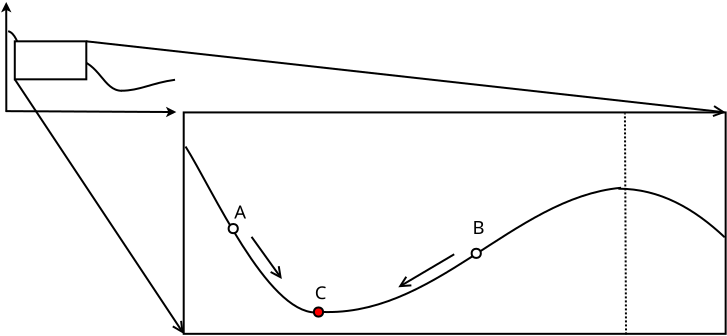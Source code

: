 <?xml version="1.0" encoding="UTF-8"?>
<dia:diagram xmlns:dia="http://www.lysator.liu.se/~alla/dia/">
  <dia:layer name="Background" visible="true" active="true">
    <dia:object type="Standard - Line" version="0" id="O0">
      <dia:attribute name="obj_pos">
        <dia:point val="6.442,12.989"/>
      </dia:attribute>
      <dia:attribute name="obj_bb">
        <dia:rectangle val="6.176,7.385;6.7,13.039"/>
      </dia:attribute>
      <dia:attribute name="conn_endpoints">
        <dia:point val="6.442,12.989"/>
        <dia:point val="6.438,7.496"/>
      </dia:attribute>
      <dia:attribute name="numcp">
        <dia:int val="1"/>
      </dia:attribute>
      <dia:attribute name="end_arrow">
        <dia:enum val="22"/>
      </dia:attribute>
      <dia:attribute name="end_arrow_length">
        <dia:real val="0.3"/>
      </dia:attribute>
      <dia:attribute name="end_arrow_width">
        <dia:real val="0.3"/>
      </dia:attribute>
    </dia:object>
    <dia:object type="Standard - Line" version="0" id="O1">
      <dia:attribute name="obj_pos">
        <dia:point val="6.415,12.953"/>
      </dia:attribute>
      <dia:attribute name="obj_bb">
        <dia:rectangle val="6.365,12.734;15.055,13.258"/>
      </dia:attribute>
      <dia:attribute name="conn_endpoints">
        <dia:point val="6.415,12.953"/>
        <dia:point val="14.943,12.998"/>
      </dia:attribute>
      <dia:attribute name="numcp">
        <dia:int val="1"/>
      </dia:attribute>
      <dia:attribute name="end_arrow">
        <dia:enum val="22"/>
      </dia:attribute>
      <dia:attribute name="end_arrow_length">
        <dia:real val="0.3"/>
      </dia:attribute>
      <dia:attribute name="end_arrow_width">
        <dia:real val="0.3"/>
      </dia:attribute>
    </dia:object>
    <dia:object type="Standard - BezierLine" version="0" id="O2">
      <dia:attribute name="obj_pos">
        <dia:point val="6.534,8.954"/>
      </dia:attribute>
      <dia:attribute name="obj_bb">
        <dia:rectangle val="6.472,8.893;8.213,11.034"/>
      </dia:attribute>
      <dia:attribute name="bez_points">
        <dia:point val="6.534,8.954"/>
        <dia:point val="7.233,9.149"/>
        <dia:point val="7.073,10.96"/>
        <dia:point val="8.161,10.983"/>
      </dia:attribute>
      <dia:attribute name="corner_types">
        <dia:enum val="0"/>
        <dia:enum val="0"/>
      </dia:attribute>
    </dia:object>
    <dia:object type="Standard - BezierLine" version="0" id="O3">
      <dia:attribute name="obj_pos">
        <dia:point val="8.146,10.981"/>
      </dia:attribute>
      <dia:attribute name="obj_bb">
        <dia:rectangle val="8.096,10.289;9.938,11.031"/>
      </dia:attribute>
      <dia:attribute name="bez_points">
        <dia:point val="8.146,10.981"/>
        <dia:point val="8.724,10.981"/>
        <dia:point val="9.31,10.339"/>
        <dia:point val="9.888,10.339"/>
      </dia:attribute>
      <dia:attribute name="corner_types">
        <dia:enum val="0"/>
        <dia:enum val="0"/>
      </dia:attribute>
    </dia:object>
    <dia:object type="Standard - BezierLine" version="0" id="O4">
      <dia:attribute name="obj_pos">
        <dia:point val="9.877,10.351"/>
      </dia:attribute>
      <dia:attribute name="obj_bb">
        <dia:rectangle val="9.821,10.294;12.269,11.985"/>
      </dia:attribute>
      <dia:attribute name="bez_points">
        <dia:point val="9.877,10.351"/>
        <dia:point val="11.119,10.513"/>
        <dia:point val="11.279,11.935"/>
        <dia:point val="12.219,11.935"/>
      </dia:attribute>
      <dia:attribute name="corner_types">
        <dia:enum val="0"/>
        <dia:enum val="0"/>
      </dia:attribute>
    </dia:object>
    <dia:object type="Standard - BezierLine" version="0" id="O5">
      <dia:attribute name="obj_pos">
        <dia:point val="12.192,11.932"/>
      </dia:attribute>
      <dia:attribute name="obj_bb">
        <dia:rectangle val="12.142,11.328;14.935,11.982"/>
      </dia:attribute>
      <dia:attribute name="bez_points">
        <dia:point val="12.192,11.932"/>
        <dia:point val="13.105,11.932"/>
        <dia:point val="13.709,11.545"/>
        <dia:point val="14.879,11.384"/>
      </dia:attribute>
      <dia:attribute name="corner_types">
        <dia:enum val="0"/>
        <dia:enum val="0"/>
      </dia:attribute>
    </dia:object>
    <dia:object type="Flowchart - Box" version="0" id="O6">
      <dia:attribute name="obj_pos">
        <dia:point val="6.866,9.462"/>
      </dia:attribute>
      <dia:attribute name="obj_bb">
        <dia:rectangle val="6.816,9.412;10.492,11.412"/>
      </dia:attribute>
      <dia:attribute name="elem_corner">
        <dia:point val="6.866,9.462"/>
      </dia:attribute>
      <dia:attribute name="elem_width">
        <dia:real val="3.576"/>
      </dia:attribute>
      <dia:attribute name="elem_height">
        <dia:real val="1.9"/>
      </dia:attribute>
      <dia:attribute name="border_width">
        <dia:real val="0.1"/>
      </dia:attribute>
      <dia:attribute name="show_background">
        <dia:boolean val="false"/>
      </dia:attribute>
      <dia:attribute name="padding">
        <dia:real val="0.5"/>
      </dia:attribute>
      <dia:attribute name="text">
        <dia:composite type="text">
          <dia:attribute name="string">
            <dia:string>##</dia:string>
          </dia:attribute>
          <dia:attribute name="font">
            <dia:font family="sans" style="0" name="Helvetica"/>
          </dia:attribute>
          <dia:attribute name="height">
            <dia:real val="0.8"/>
          </dia:attribute>
          <dia:attribute name="pos">
            <dia:point val="8.654,10.607"/>
          </dia:attribute>
          <dia:attribute name="color">
            <dia:color val="#000000"/>
          </dia:attribute>
          <dia:attribute name="alignment">
            <dia:enum val="1"/>
          </dia:attribute>
        </dia:composite>
      </dia:attribute>
    </dia:object>
    <dia:object type="Flowchart - Box" version="0" id="O7">
      <dia:attribute name="obj_pos">
        <dia:point val="15.312,13.017"/>
      </dia:attribute>
      <dia:attribute name="obj_bb">
        <dia:rectangle val="15.262,12.967;42.459,24.137"/>
      </dia:attribute>
      <dia:attribute name="elem_corner">
        <dia:point val="15.312,13.017"/>
      </dia:attribute>
      <dia:attribute name="elem_width">
        <dia:real val="27.097"/>
      </dia:attribute>
      <dia:attribute name="elem_height">
        <dia:real val="11.07"/>
      </dia:attribute>
      <dia:attribute name="border_width">
        <dia:real val="0.1"/>
      </dia:attribute>
      <dia:attribute name="show_background">
        <dia:boolean val="false"/>
      </dia:attribute>
      <dia:attribute name="padding">
        <dia:real val="0.5"/>
      </dia:attribute>
      <dia:attribute name="text">
        <dia:composite type="text">
          <dia:attribute name="string">
            <dia:string>##</dia:string>
          </dia:attribute>
          <dia:attribute name="font">
            <dia:font family="sans" style="0" name="Helvetica"/>
          </dia:attribute>
          <dia:attribute name="height">
            <dia:real val="0.8"/>
          </dia:attribute>
          <dia:attribute name="pos">
            <dia:point val="28.86,18.747"/>
          </dia:attribute>
          <dia:attribute name="color">
            <dia:color val="#000000"/>
          </dia:attribute>
          <dia:attribute name="alignment">
            <dia:enum val="1"/>
          </dia:attribute>
        </dia:composite>
      </dia:attribute>
    </dia:object>
    <dia:object type="Standard - Line" version="0" id="O8">
      <dia:attribute name="obj_pos">
        <dia:point val="6.866,11.362"/>
      </dia:attribute>
      <dia:attribute name="obj_bb">
        <dia:rectangle val="6.797,11.292;15.381,24.18"/>
      </dia:attribute>
      <dia:attribute name="conn_endpoints">
        <dia:point val="6.866,11.362"/>
        <dia:point val="15.312,24.087"/>
      </dia:attribute>
      <dia:attribute name="numcp">
        <dia:int val="1"/>
      </dia:attribute>
      <dia:attribute name="end_arrow">
        <dia:enum val="1"/>
      </dia:attribute>
      <dia:attribute name="end_arrow_length">
        <dia:real val="0.5"/>
      </dia:attribute>
      <dia:attribute name="end_arrow_width">
        <dia:real val="0.5"/>
      </dia:attribute>
      <dia:connections>
        <dia:connection handle="0" to="O6" connection="11"/>
        <dia:connection handle="1" to="O7" connection="11"/>
      </dia:connections>
    </dia:object>
    <dia:object type="Standard - BezierLine" version="0" id="O9">
      <dia:attribute name="obj_pos">
        <dia:point val="28.86,18.552"/>
      </dia:attribute>
      <dia:attribute name="obj_bb">
        <dia:rectangle val="28.86,18.552;28.86,18.552"/>
      </dia:attribute>
      <dia:attribute name="bez_points">
        <dia:point val="28.86,18.552"/>
        <dia:point val="28.86,18.552"/>
        <dia:point val="28.86,18.552"/>
        <dia:point val="28.86,18.552"/>
      </dia:attribute>
      <dia:attribute name="corner_types">
        <dia:enum val="0"/>
        <dia:enum val="0"/>
      </dia:attribute>
      <dia:connections>
        <dia:connection handle="0" to="O7" connection="16"/>
        <dia:connection handle="3" to="O7" connection="16"/>
      </dia:connections>
    </dia:object>
    <dia:object type="Standard - BezierLine" version="0" id="O10">
      <dia:attribute name="obj_pos">
        <dia:point val="15.403,14.722"/>
      </dia:attribute>
      <dia:attribute name="obj_bb">
        <dia:rectangle val="15.334,14.653;21.964,23.071"/>
      </dia:attribute>
      <dia:attribute name="bez_points">
        <dia:point val="15.403,14.722"/>
        <dia:point val="16.733,16.831"/>
        <dia:point val="19.478,23.021"/>
        <dia:point val="21.914,23.021"/>
      </dia:attribute>
      <dia:attribute name="corner_types">
        <dia:enum val="0"/>
        <dia:enum val="0"/>
      </dia:attribute>
    </dia:object>
    <dia:object type="Standard - BezierLine" version="0" id="O11">
      <dia:attribute name="obj_pos">
        <dia:point val="21.914,22.975"/>
      </dia:attribute>
      <dia:attribute name="obj_bb">
        <dia:rectangle val="21.86,16.731;37.236,23.049"/>
      </dia:attribute>
      <dia:attribute name="bez_points">
        <dia:point val="21.914,22.975"/>
        <dia:point val="27.783,23.433"/>
        <dia:point val="31.726,17.289"/>
        <dia:point val="37.182,16.785"/>
      </dia:attribute>
      <dia:attribute name="corner_types">
        <dia:enum val="0"/>
        <dia:enum val="0"/>
      </dia:attribute>
    </dia:object>
    <dia:object type="Standard - BezierLine" version="0" id="O12">
      <dia:attribute name="obj_pos">
        <dia:point val="37.044,16.831"/>
      </dia:attribute>
      <dia:attribute name="obj_bb">
        <dia:rectangle val="36.995,16.781;42.434,19.332"/>
      </dia:attribute>
      <dia:attribute name="bez_points">
        <dia:point val="37.044,16.831"/>
        <dia:point val="39.13,16.831"/>
        <dia:point val="40.85,17.84"/>
        <dia:point val="42.363,19.261"/>
      </dia:attribute>
      <dia:attribute name="corner_types">
        <dia:enum val="0"/>
        <dia:enum val="0"/>
      </dia:attribute>
    </dia:object>
    <dia:object type="Standard - Line" version="0" id="O13">
      <dia:attribute name="obj_pos">
        <dia:point val="10.443,9.462"/>
      </dia:attribute>
      <dia:attribute name="obj_bb">
        <dia:rectangle val="10.387,9.406;42.52,13.285"/>
      </dia:attribute>
      <dia:attribute name="conn_endpoints">
        <dia:point val="10.443,9.462"/>
        <dia:point val="42.409,13.017"/>
      </dia:attribute>
      <dia:attribute name="numcp">
        <dia:int val="1"/>
      </dia:attribute>
      <dia:attribute name="end_arrow">
        <dia:enum val="1"/>
      </dia:attribute>
      <dia:attribute name="end_arrow_length">
        <dia:real val="0.5"/>
      </dia:attribute>
      <dia:attribute name="end_arrow_width">
        <dia:real val="0.5"/>
      </dia:attribute>
      <dia:connections>
        <dia:connection handle="0" to="O6" connection="4"/>
        <dia:connection handle="1" to="O7" connection="4"/>
      </dia:connections>
    </dia:object>
    <dia:object type="Standard - Line" version="0" id="O14">
      <dia:attribute name="obj_pos">
        <dia:point val="18.704,19.238"/>
      </dia:attribute>
      <dia:attribute name="obj_bb">
        <dia:rectangle val="18.635,19.168;20.287,21.438"/>
      </dia:attribute>
      <dia:attribute name="conn_endpoints">
        <dia:point val="18.704,19.238"/>
        <dia:point val="20.218,21.347"/>
      </dia:attribute>
      <dia:attribute name="numcp">
        <dia:int val="1"/>
      </dia:attribute>
      <dia:attribute name="end_arrow">
        <dia:enum val="1"/>
      </dia:attribute>
      <dia:attribute name="end_arrow_length">
        <dia:real val="0.5"/>
      </dia:attribute>
      <dia:attribute name="end_arrow_width">
        <dia:real val="0.5"/>
      </dia:attribute>
    </dia:object>
    <dia:object type="Standard - Line" version="0" id="O15">
      <dia:attribute name="obj_pos">
        <dia:point val="28.837,20.109"/>
      </dia:attribute>
      <dia:attribute name="obj_bb">
        <dia:rectangle val="25.944,20.041;28.906,21.829"/>
      </dia:attribute>
      <dia:attribute name="conn_endpoints">
        <dia:point val="28.837,20.109"/>
        <dia:point val="26.041,21.76"/>
      </dia:attribute>
      <dia:attribute name="numcp">
        <dia:int val="1"/>
      </dia:attribute>
      <dia:attribute name="end_arrow">
        <dia:enum val="1"/>
      </dia:attribute>
      <dia:attribute name="end_arrow_length">
        <dia:real val="0.5"/>
      </dia:attribute>
      <dia:attribute name="end_arrow_width">
        <dia:real val="0.5"/>
      </dia:attribute>
    </dia:object>
    <dia:object type="Standard - Ellipse" version="0" id="O16">
      <dia:attribute name="obj_pos">
        <dia:point val="29.709,19.834"/>
      </dia:attribute>
      <dia:attribute name="obj_bb">
        <dia:rectangle val="29.659,19.784;30.217,20.343"/>
      </dia:attribute>
      <dia:attribute name="elem_corner">
        <dia:point val="29.709,19.834"/>
      </dia:attribute>
      <dia:attribute name="elem_width">
        <dia:real val="0.459"/>
      </dia:attribute>
      <dia:attribute name="elem_height">
        <dia:real val="0.459"/>
      </dia:attribute>
    </dia:object>
    <dia:object type="Standard - Ellipse" version="0" id="O17">
      <dia:attribute name="obj_pos">
        <dia:point val="21.822,22.768"/>
      </dia:attribute>
      <dia:attribute name="obj_bb">
        <dia:rectangle val="21.772,22.718;22.331,23.277"/>
      </dia:attribute>
      <dia:attribute name="elem_corner">
        <dia:point val="21.822,22.768"/>
      </dia:attribute>
      <dia:attribute name="elem_width">
        <dia:real val="0.459"/>
      </dia:attribute>
      <dia:attribute name="elem_height">
        <dia:real val="0.459"/>
      </dia:attribute>
      <dia:attribute name="border_width">
        <dia:real val="0.1"/>
      </dia:attribute>
      <dia:attribute name="inner_color">
        <dia:color val="#ff0000"/>
      </dia:attribute>
    </dia:object>
    <dia:object type="Standard - Ellipse" version="0" id="O18">
      <dia:attribute name="obj_pos">
        <dia:point val="17.558,18.596"/>
      </dia:attribute>
      <dia:attribute name="obj_bb">
        <dia:rectangle val="17.508,18.546;18.067,19.105"/>
      </dia:attribute>
      <dia:attribute name="elem_corner">
        <dia:point val="17.558,18.596"/>
      </dia:attribute>
      <dia:attribute name="elem_width">
        <dia:real val="0.459"/>
      </dia:attribute>
      <dia:attribute name="elem_height">
        <dia:real val="0.459"/>
      </dia:attribute>
    </dia:object>
    <dia:object type="Standard - Text" version="1" id="O19">
      <dia:attribute name="obj_pos">
        <dia:point val="28.86,18.552"/>
      </dia:attribute>
      <dia:attribute name="obj_bb">
        <dia:rectangle val="28.86,17.957;28.86,18.704"/>
      </dia:attribute>
      <dia:attribute name="text">
        <dia:composite type="text">
          <dia:attribute name="string">
            <dia:string>##</dia:string>
          </dia:attribute>
          <dia:attribute name="font">
            <dia:font family="sans" style="0" name="Helvetica"/>
          </dia:attribute>
          <dia:attribute name="height">
            <dia:real val="0.8"/>
          </dia:attribute>
          <dia:attribute name="pos">
            <dia:point val="28.86,18.552"/>
          </dia:attribute>
          <dia:attribute name="color">
            <dia:color val="#000000"/>
          </dia:attribute>
          <dia:attribute name="alignment">
            <dia:enum val="0"/>
          </dia:attribute>
        </dia:composite>
      </dia:attribute>
      <dia:attribute name="valign">
        <dia:enum val="3"/>
      </dia:attribute>
      <dia:connections>
        <dia:connection handle="0" to="O7" connection="16"/>
      </dia:connections>
    </dia:object>
    <dia:object type="Standard - Text" version="1" id="O20">
      <dia:attribute name="obj_pos">
        <dia:point val="17.833,18.321"/>
      </dia:attribute>
      <dia:attribute name="obj_bb">
        <dia:rectangle val="17.833,17.464;18.463,18.539"/>
      </dia:attribute>
      <dia:attribute name="text">
        <dia:composite type="text">
          <dia:attribute name="string">
            <dia:string>#A#</dia:string>
          </dia:attribute>
          <dia:attribute name="font">
            <dia:font family="sans" style="0" name="Helvetica"/>
          </dia:attribute>
          <dia:attribute name="height">
            <dia:real val="1.153"/>
          </dia:attribute>
          <dia:attribute name="pos">
            <dia:point val="17.833,18.321"/>
          </dia:attribute>
          <dia:attribute name="color">
            <dia:color val="#000000"/>
          </dia:attribute>
          <dia:attribute name="alignment">
            <dia:enum val="0"/>
          </dia:attribute>
        </dia:composite>
      </dia:attribute>
      <dia:attribute name="valign">
        <dia:enum val="3"/>
      </dia:attribute>
    </dia:object>
    <dia:object type="Standard - Text" version="1" id="O21">
      <dia:attribute name="obj_pos">
        <dia:point val="29.754,19.101"/>
      </dia:attribute>
      <dia:attribute name="obj_bb">
        <dia:rectangle val="29.754,18.243;30.387,19.318"/>
      </dia:attribute>
      <dia:attribute name="text">
        <dia:composite type="text">
          <dia:attribute name="string">
            <dia:string>#B#</dia:string>
          </dia:attribute>
          <dia:attribute name="font">
            <dia:font family="sans" style="0" name="Helvetica"/>
          </dia:attribute>
          <dia:attribute name="height">
            <dia:real val="1.153"/>
          </dia:attribute>
          <dia:attribute name="pos">
            <dia:point val="29.754,19.101"/>
          </dia:attribute>
          <dia:attribute name="color">
            <dia:color val="#000000"/>
          </dia:attribute>
          <dia:attribute name="alignment">
            <dia:enum val="0"/>
          </dia:attribute>
        </dia:composite>
      </dia:attribute>
      <dia:attribute name="valign">
        <dia:enum val="3"/>
      </dia:attribute>
    </dia:object>
    <dia:object type="Standard - Text" version="1" id="O22">
      <dia:attribute name="obj_pos">
        <dia:point val="21.868,22.356"/>
      </dia:attribute>
      <dia:attribute name="obj_bb">
        <dia:rectangle val="21.868,21.498;22.513,22.573"/>
      </dia:attribute>
      <dia:attribute name="text">
        <dia:composite type="text">
          <dia:attribute name="string">
            <dia:string>#C#</dia:string>
          </dia:attribute>
          <dia:attribute name="font">
            <dia:font family="sans" style="0" name="Helvetica"/>
          </dia:attribute>
          <dia:attribute name="height">
            <dia:real val="1.153"/>
          </dia:attribute>
          <dia:attribute name="pos">
            <dia:point val="21.868,22.356"/>
          </dia:attribute>
          <dia:attribute name="color">
            <dia:color val="#000000"/>
          </dia:attribute>
          <dia:attribute name="alignment">
            <dia:enum val="0"/>
          </dia:attribute>
        </dia:composite>
      </dia:attribute>
      <dia:attribute name="valign">
        <dia:enum val="3"/>
      </dia:attribute>
    </dia:object>
    <dia:object type="Standard - Line" version="0" id="O23">
      <dia:attribute name="obj_pos">
        <dia:point val="37.428,24.117"/>
      </dia:attribute>
      <dia:attribute name="obj_bb">
        <dia:rectangle val="37.323,13.012;37.478,24.167"/>
      </dia:attribute>
      <dia:attribute name="conn_endpoints">
        <dia:point val="37.428,24.117"/>
        <dia:point val="37.373,13.063"/>
      </dia:attribute>
      <dia:attribute name="numcp">
        <dia:int val="1"/>
      </dia:attribute>
      <dia:attribute name="line_style">
        <dia:enum val="4"/>
      </dia:attribute>
    </dia:object>
  </dia:layer>
</dia:diagram>
